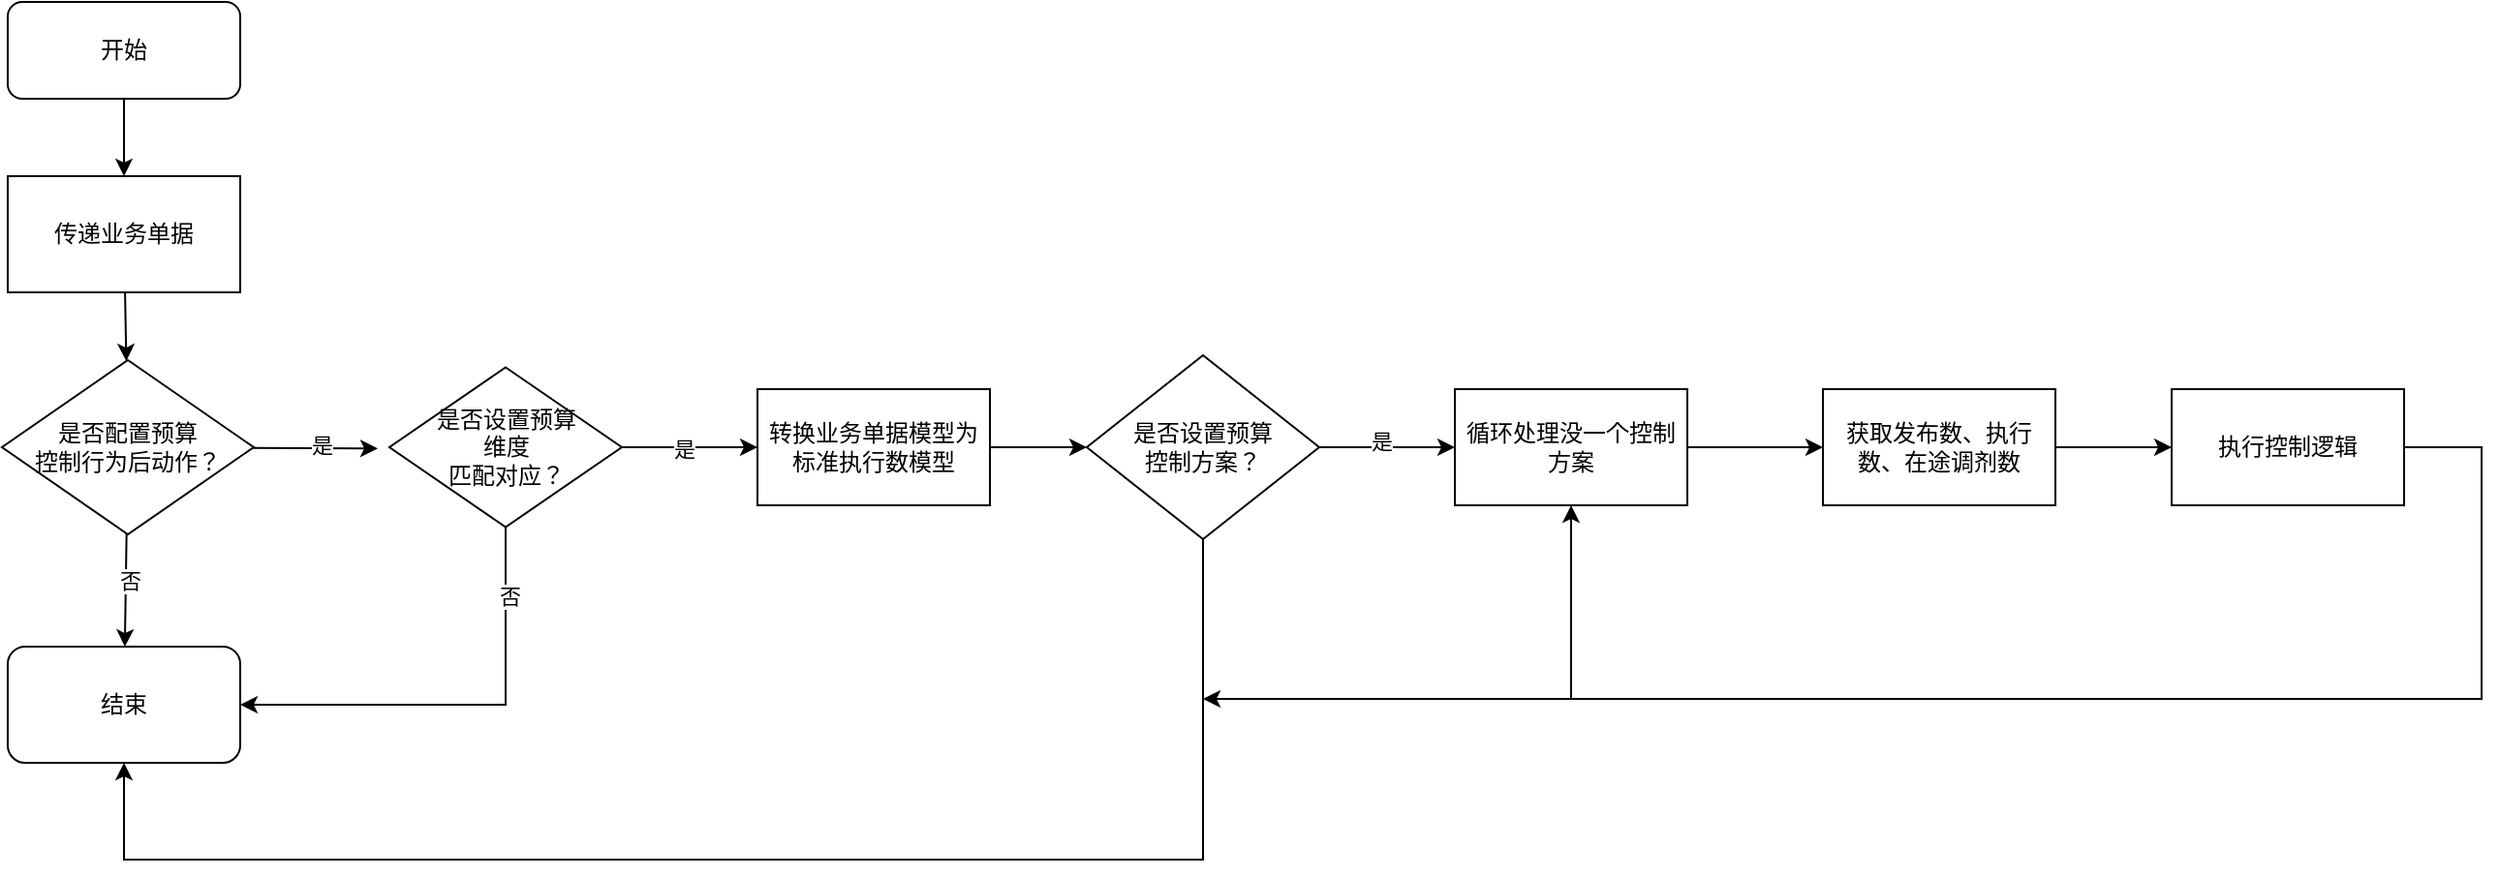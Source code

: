 <mxfile version="16.6.4" type="github" pages="2">
  <diagram name="流程图" id="e7e014a7-5840-1c2e-5031-d8a46d1fe8dd">
    <mxGraphModel dx="946" dy="532" grid="1" gridSize="10" guides="1" tooltips="1" connect="1" arrows="1" fold="1" page="1" pageScale="1" pageWidth="1169" pageHeight="826" background="none" math="0" shadow="0">
      <root>
        <mxCell id="0" />
        <mxCell id="1" parent="0" />
        <mxCell id="F1qQGjA14GvTWME7Dink-23" value="" style="edgeStyle=none;rounded=0;orthogonalLoop=1;jettySize=auto;html=1;" parent="1" source="F1qQGjA14GvTWME7Dink-1" target="F1qQGjA14GvTWME7Dink-22" edge="1">
          <mxGeometry relative="1" as="geometry" />
        </mxCell>
        <mxCell id="F1qQGjA14GvTWME7Dink-1" value="开始" style="rounded=1;whiteSpace=wrap;html=1;" parent="1" vertex="1">
          <mxGeometry x="283" y="20" width="120" height="50" as="geometry" />
        </mxCell>
        <mxCell id="F1qQGjA14GvTWME7Dink-13" value="" style="edgeStyle=none;rounded=0;orthogonalLoop=1;jettySize=auto;html=1;" parent="1" source="F1qQGjA14GvTWME7Dink-10" target="F1qQGjA14GvTWME7Dink-11" edge="1">
          <mxGeometry relative="1" as="geometry" />
        </mxCell>
        <mxCell id="F1qQGjA14GvTWME7Dink-14" value="否" style="edgeLabel;html=1;align=center;verticalAlign=middle;resizable=0;points=[];" parent="F1qQGjA14GvTWME7Dink-13" vertex="1" connectable="0">
          <mxGeometry x="-0.177" y="2" relative="1" as="geometry">
            <mxPoint as="offset" />
          </mxGeometry>
        </mxCell>
        <mxCell id="F1qQGjA14GvTWME7Dink-16" value="" style="edgeStyle=none;rounded=0;orthogonalLoop=1;jettySize=auto;html=1;entryX=-0.05;entryY=0.508;entryDx=0;entryDy=0;entryPerimeter=0;" parent="1" source="F1qQGjA14GvTWME7Dink-10" target="hNifs7jKcNVVLwTx4zm0-2" edge="1">
          <mxGeometry relative="1" as="geometry">
            <mxPoint x="465" y="250" as="targetPoint" />
          </mxGeometry>
        </mxCell>
        <mxCell id="F1qQGjA14GvTWME7Dink-17" value="是" style="edgeLabel;html=1;align=center;verticalAlign=middle;resizable=0;points=[];" parent="F1qQGjA14GvTWME7Dink-16" vertex="1" connectable="0">
          <mxGeometry x="0.091" y="2" relative="1" as="geometry">
            <mxPoint as="offset" />
          </mxGeometry>
        </mxCell>
        <mxCell id="F1qQGjA14GvTWME7Dink-10" value="是否配置预算&lt;br&gt;控制行为后动作？" style="rhombus;whiteSpace=wrap;html=1;" parent="1" vertex="1">
          <mxGeometry x="280" y="205" width="130" height="90" as="geometry" />
        </mxCell>
        <mxCell id="F1qQGjA14GvTWME7Dink-11" value="结束" style="rounded=1;whiteSpace=wrap;html=1;" parent="1" vertex="1">
          <mxGeometry x="283" y="353" width="120" height="60" as="geometry" />
        </mxCell>
        <mxCell id="F1qQGjA14GvTWME7Dink-24" value="" style="edgeStyle=none;rounded=0;orthogonalLoop=1;jettySize=auto;html=1;" parent="1" source="F1qQGjA14GvTWME7Dink-22" target="F1qQGjA14GvTWME7Dink-10" edge="1">
          <mxGeometry relative="1" as="geometry" />
        </mxCell>
        <mxCell id="F1qQGjA14GvTWME7Dink-22" value="传递业务单据" style="rounded=0;whiteSpace=wrap;html=1;" parent="1" vertex="1">
          <mxGeometry x="283" y="110" width="120" height="60" as="geometry" />
        </mxCell>
        <mxCell id="hNifs7jKcNVVLwTx4zm0-4" value="" style="edgeStyle=orthogonalEdgeStyle;rounded=0;orthogonalLoop=1;jettySize=auto;html=1;" edge="1" parent="1" source="hNifs7jKcNVVLwTx4zm0-2" target="hNifs7jKcNVVLwTx4zm0-3">
          <mxGeometry relative="1" as="geometry" />
        </mxCell>
        <mxCell id="hNifs7jKcNVVLwTx4zm0-5" value="是" style="edgeLabel;html=1;align=center;verticalAlign=middle;resizable=0;points=[];" vertex="1" connectable="0" parent="hNifs7jKcNVVLwTx4zm0-4">
          <mxGeometry x="-0.099" y="-1" relative="1" as="geometry">
            <mxPoint as="offset" />
          </mxGeometry>
        </mxCell>
        <mxCell id="hNifs7jKcNVVLwTx4zm0-6" style="edgeStyle=orthogonalEdgeStyle;rounded=0;orthogonalLoop=1;jettySize=auto;html=1;exitX=0.5;exitY=1;exitDx=0;exitDy=0;entryX=1;entryY=0.5;entryDx=0;entryDy=0;" edge="1" parent="1" source="hNifs7jKcNVVLwTx4zm0-2" target="F1qQGjA14GvTWME7Dink-11">
          <mxGeometry relative="1" as="geometry" />
        </mxCell>
        <mxCell id="hNifs7jKcNVVLwTx4zm0-7" value="否" style="edgeLabel;html=1;align=center;verticalAlign=middle;resizable=0;points=[];" vertex="1" connectable="0" parent="hNifs7jKcNVVLwTx4zm0-6">
          <mxGeometry x="-0.69" y="2" relative="1" as="geometry">
            <mxPoint as="offset" />
          </mxGeometry>
        </mxCell>
        <mxCell id="hNifs7jKcNVVLwTx4zm0-2" value="是否设置预算&lt;br&gt;维度&lt;br&gt;匹配对应？" style="shape=rhombus;html=1;dashed=0;whitespace=wrap;perimeter=rhombusPerimeter;" vertex="1" parent="1">
          <mxGeometry x="480" y="208.75" width="120" height="82.5" as="geometry" />
        </mxCell>
        <mxCell id="hNifs7jKcNVVLwTx4zm0-9" value="" style="edgeStyle=orthogonalEdgeStyle;rounded=0;orthogonalLoop=1;jettySize=auto;html=1;" edge="1" parent="1" source="hNifs7jKcNVVLwTx4zm0-3" target="hNifs7jKcNVVLwTx4zm0-8">
          <mxGeometry relative="1" as="geometry" />
        </mxCell>
        <mxCell id="hNifs7jKcNVVLwTx4zm0-3" value="转换业务单据模型为标准执行数模型" style="whiteSpace=wrap;html=1;dashed=0;" vertex="1" parent="1">
          <mxGeometry x="670" y="220" width="120" height="60" as="geometry" />
        </mxCell>
        <mxCell id="hNifs7jKcNVVLwTx4zm0-11" style="edgeStyle=orthogonalEdgeStyle;rounded=0;orthogonalLoop=1;jettySize=auto;html=1;entryX=0.5;entryY=1;entryDx=0;entryDy=0;exitX=0.5;exitY=1;exitDx=0;exitDy=0;" edge="1" parent="1" source="hNifs7jKcNVVLwTx4zm0-8" target="F1qQGjA14GvTWME7Dink-11">
          <mxGeometry relative="1" as="geometry">
            <mxPoint x="950" y="480" as="targetPoint" />
            <Array as="points">
              <mxPoint x="900" y="463" />
              <mxPoint x="343" y="463" />
            </Array>
          </mxGeometry>
        </mxCell>
        <mxCell id="hNifs7jKcNVVLwTx4zm0-13" value="" style="edgeStyle=orthogonalEdgeStyle;rounded=0;orthogonalLoop=1;jettySize=auto;html=1;" edge="1" parent="1" source="hNifs7jKcNVVLwTx4zm0-8" target="hNifs7jKcNVVLwTx4zm0-12">
          <mxGeometry relative="1" as="geometry" />
        </mxCell>
        <mxCell id="hNifs7jKcNVVLwTx4zm0-14" value="是" style="edgeLabel;html=1;align=center;verticalAlign=middle;resizable=0;points=[];" vertex="1" connectable="0" parent="hNifs7jKcNVVLwTx4zm0-13">
          <mxGeometry x="-0.087" y="3" relative="1" as="geometry">
            <mxPoint as="offset" />
          </mxGeometry>
        </mxCell>
        <mxCell id="hNifs7jKcNVVLwTx4zm0-8" value="是否设置预算&lt;br&gt;控制方案？" style="rhombus;whiteSpace=wrap;html=1;dashed=0;" vertex="1" parent="1">
          <mxGeometry x="840" y="202.5" width="120" height="95" as="geometry" />
        </mxCell>
        <mxCell id="hNifs7jKcNVVLwTx4zm0-16" value="" style="edgeStyle=orthogonalEdgeStyle;rounded=0;orthogonalLoop=1;jettySize=auto;html=1;" edge="1" parent="1" source="hNifs7jKcNVVLwTx4zm0-12" target="hNifs7jKcNVVLwTx4zm0-15">
          <mxGeometry relative="1" as="geometry" />
        </mxCell>
        <mxCell id="hNifs7jKcNVVLwTx4zm0-12" value="循环处理没一个控制方案" style="whiteSpace=wrap;html=1;dashed=0;rounded=0;glass=0;sketch=0;shadow=0;" vertex="1" parent="1">
          <mxGeometry x="1030" y="220" width="120" height="60" as="geometry" />
        </mxCell>
        <mxCell id="hNifs7jKcNVVLwTx4zm0-18" value="" style="edgeStyle=orthogonalEdgeStyle;rounded=0;orthogonalLoop=1;jettySize=auto;html=1;" edge="1" parent="1" source="hNifs7jKcNVVLwTx4zm0-15" target="hNifs7jKcNVVLwTx4zm0-17">
          <mxGeometry relative="1" as="geometry" />
        </mxCell>
        <mxCell id="hNifs7jKcNVVLwTx4zm0-15" value="获取发布数、执行数、在途调剂数" style="whiteSpace=wrap;html=1;dashed=0;" vertex="1" parent="1">
          <mxGeometry x="1220" y="220" width="120" height="60" as="geometry" />
        </mxCell>
        <mxCell id="hNifs7jKcNVVLwTx4zm0-19" style="edgeStyle=orthogonalEdgeStyle;rounded=0;orthogonalLoop=1;jettySize=auto;html=1;entryX=0.5;entryY=1;entryDx=0;entryDy=0;exitX=1;exitY=0.5;exitDx=0;exitDy=0;" edge="1" parent="1" source="hNifs7jKcNVVLwTx4zm0-17" target="hNifs7jKcNVVLwTx4zm0-12">
          <mxGeometry relative="1" as="geometry">
            <Array as="points">
              <mxPoint x="1560" y="250" />
              <mxPoint x="1560" y="380" />
              <mxPoint x="1090" y="380" />
            </Array>
          </mxGeometry>
        </mxCell>
        <mxCell id="hNifs7jKcNVVLwTx4zm0-17" value="执行控制逻辑" style="whiteSpace=wrap;html=1;dashed=0;" vertex="1" parent="1">
          <mxGeometry x="1400" y="220" width="120" height="60" as="geometry" />
        </mxCell>
        <mxCell id="hNifs7jKcNVVLwTx4zm0-22" value="" style="endArrow=classic;html=1;rounded=0;" edge="1" parent="1">
          <mxGeometry width="50" height="50" relative="1" as="geometry">
            <mxPoint x="1090" y="380" as="sourcePoint" />
            <mxPoint x="900" y="380" as="targetPoint" />
          </mxGeometry>
        </mxCell>
      </root>
    </mxGraphModel>
  </diagram>
  <diagram id="BG4-rcWx8VcEqRP9i32u" name="取数设置">
    <mxGraphModel dx="946" dy="532" grid="1" gridSize="10" guides="1" tooltips="1" connect="1" arrows="1" fold="1" page="1" pageScale="1" pageWidth="827" pageHeight="1169" math="0" shadow="0">
      <root>
        <mxCell id="yLEd3GpRkxzi_jQ99g2g-0" />
        <mxCell id="yLEd3GpRkxzi_jQ99g2g-1" parent="yLEd3GpRkxzi_jQ99g2g-0" />
        <mxCell id="aO4RC_F3F78ZG80GmeLO-2" value="" style="edgeStyle=orthogonalEdgeStyle;rounded=0;orthogonalLoop=1;jettySize=auto;html=1;" edge="1" parent="yLEd3GpRkxzi_jQ99g2g-1" source="aO4RC_F3F78ZG80GmeLO-0" target="aO4RC_F3F78ZG80GmeLO-1">
          <mxGeometry relative="1" as="geometry" />
        </mxCell>
        <mxCell id="aO4RC_F3F78ZG80GmeLO-3" value="Text" style="edgeLabel;html=1;align=center;verticalAlign=middle;resizable=0;points=[];" vertex="1" connectable="0" parent="aO4RC_F3F78ZG80GmeLO-2">
          <mxGeometry relative="1" as="geometry">
            <mxPoint as="offset" />
          </mxGeometry>
        </mxCell>
        <mxCell id="aO4RC_F3F78ZG80GmeLO-0" value="开始" style="html=1;dashed=0;whitespace=wrap;shape=mxgraph.dfd.start;rounded=0;shadow=0;glass=0;sketch=0;" vertex="1" parent="yLEd3GpRkxzi_jQ99g2g-1">
          <mxGeometry x="370" y="250" width="80" height="30" as="geometry" />
        </mxCell>
        <mxCell id="aO4RC_F3F78ZG80GmeLO-1" value="获取业务单据匹配对应" style="whiteSpace=wrap;html=1;dashed=0;rounded=0;shadow=0;glass=0;sketch=0;" vertex="1" parent="yLEd3GpRkxzi_jQ99g2g-1">
          <mxGeometry x="350" y="345" width="120" height="60" as="geometry" />
        </mxCell>
      </root>
    </mxGraphModel>
  </diagram>
</mxfile>
